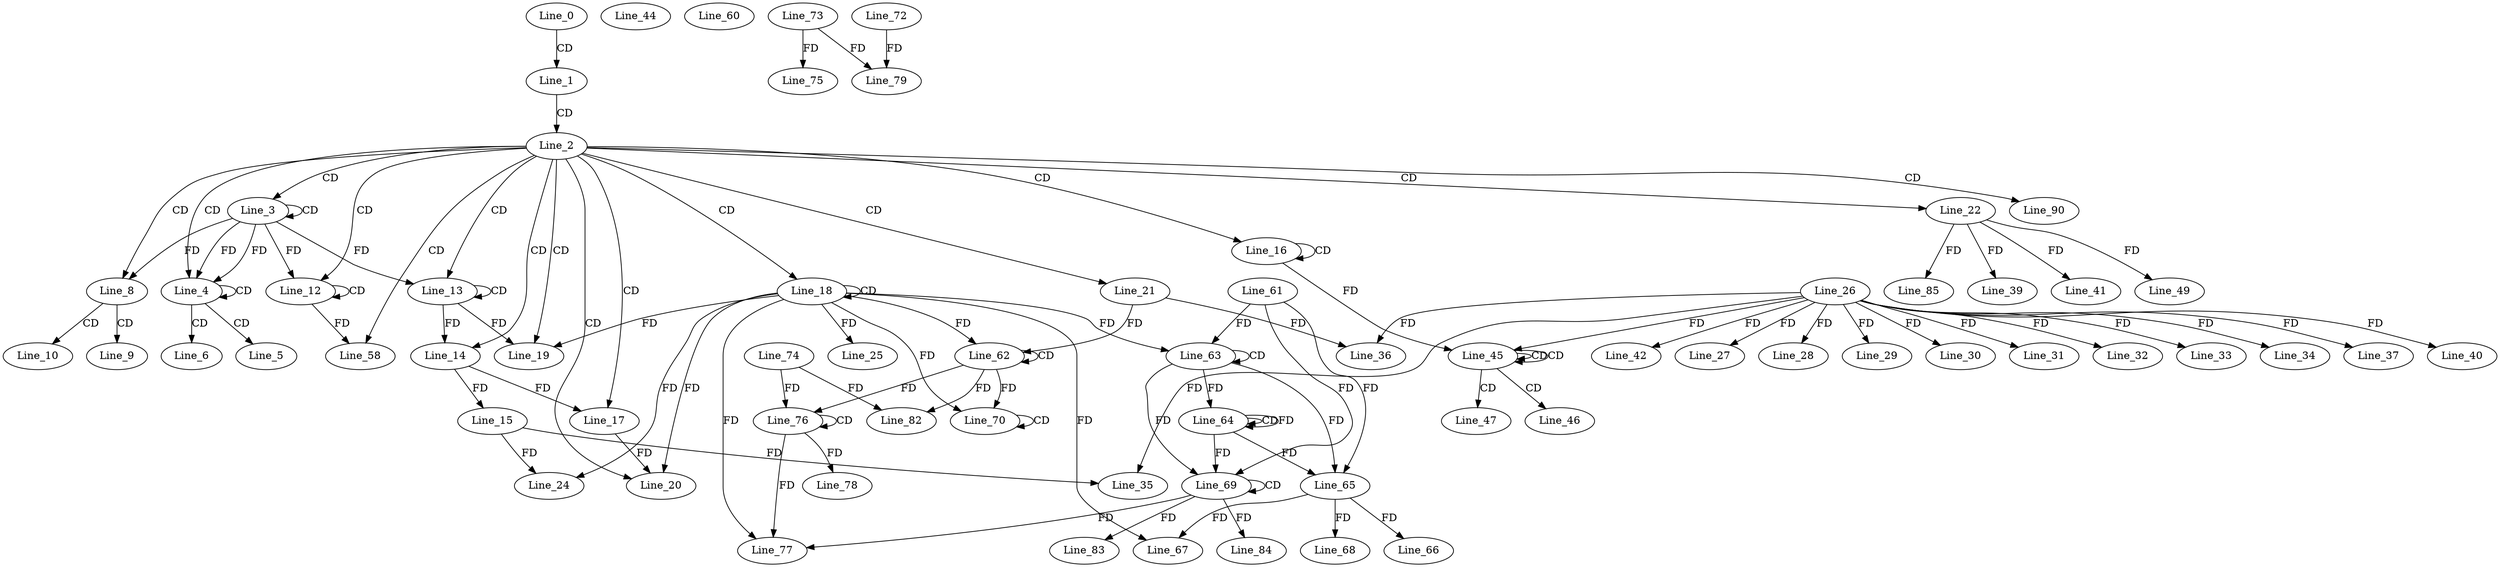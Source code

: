 digraph G {
  Line_0;
  Line_1;
  Line_2;
  Line_3;
  Line_3;
  Line_4;
  Line_4;
  Line_5;
  Line_6;
  Line_8;
  Line_8;
  Line_9;
  Line_10;
  Line_12;
  Line_12;
  Line_12;
  Line_13;
  Line_13;
  Line_13;
  Line_14;
  Line_14;
  Line_15;
  Line_16;
  Line_16;
  Line_17;
  Line_17;
  Line_18;
  Line_18;
  Line_19;
  Line_19;
  Line_20;
  Line_21;
  Line_22;
  Line_15;
  Line_24;
  Line_25;
  Line_26;
  Line_27;
  Line_28;
  Line_29;
  Line_30;
  Line_31;
  Line_32;
  Line_33;
  Line_34;
  Line_35;
  Line_36;
  Line_37;
  Line_39;
  Line_40;
  Line_41;
  Line_41;
  Line_42;
  Line_44;
  Line_45;
  Line_45;
  Line_45;
  Line_46;
  Line_47;
  Line_49;
  Line_49;
  Line_58;
  Line_60;
  Line_62;
  Line_62;
  Line_63;
  Line_63;
  Line_61;
  Line_64;
  Line_64;
  Line_64;
  Line_65;
  Line_65;
  Line_66;
  Line_67;
  Line_67;
  Line_68;
  Line_69;
  Line_69;
  Line_70;
  Line_70;
  Line_70;
  Line_73;
  Line_75;
  Line_76;
  Line_76;
  Line_74;
  Line_76;
  Line_77;
  Line_78;
  Line_72;
  Line_79;
  Line_79;
  Line_79;
  Line_82;
  Line_82;
  Line_83;
  Line_84;
  Line_85;
  Line_85;
  Line_90;
  Line_0 -> Line_1 [ label="CD" ];
  Line_1 -> Line_2 [ label="CD" ];
  Line_2 -> Line_3 [ label="CD" ];
  Line_3 -> Line_3 [ label="CD" ];
  Line_2 -> Line_4 [ label="CD" ];
  Line_3 -> Line_4 [ label="FD" ];
  Line_4 -> Line_4 [ label="CD" ];
  Line_3 -> Line_4 [ label="FD" ];
  Line_4 -> Line_5 [ label="CD" ];
  Line_4 -> Line_6 [ label="CD" ];
  Line_2 -> Line_8 [ label="CD" ];
  Line_3 -> Line_8 [ label="FD" ];
  Line_8 -> Line_9 [ label="CD" ];
  Line_8 -> Line_10 [ label="CD" ];
  Line_2 -> Line_12 [ label="CD" ];
  Line_12 -> Line_12 [ label="CD" ];
  Line_3 -> Line_12 [ label="FD" ];
  Line_2 -> Line_13 [ label="CD" ];
  Line_13 -> Line_13 [ label="CD" ];
  Line_3 -> Line_13 [ label="FD" ];
  Line_2 -> Line_14 [ label="CD" ];
  Line_13 -> Line_14 [ label="FD" ];
  Line_14 -> Line_15 [ label="FD" ];
  Line_2 -> Line_16 [ label="CD" ];
  Line_16 -> Line_16 [ label="CD" ];
  Line_2 -> Line_17 [ label="CD" ];
  Line_14 -> Line_17 [ label="FD" ];
  Line_2 -> Line_18 [ label="CD" ];
  Line_18 -> Line_18 [ label="CD" ];
  Line_2 -> Line_19 [ label="CD" ];
  Line_18 -> Line_19 [ label="FD" ];
  Line_13 -> Line_19 [ label="FD" ];
  Line_2 -> Line_20 [ label="CD" ];
  Line_18 -> Line_20 [ label="FD" ];
  Line_17 -> Line_20 [ label="FD" ];
  Line_2 -> Line_21 [ label="CD" ];
  Line_2 -> Line_22 [ label="CD" ];
  Line_15 -> Line_24 [ label="FD" ];
  Line_18 -> Line_24 [ label="FD" ];
  Line_18 -> Line_25 [ label="FD" ];
  Line_26 -> Line_27 [ label="FD" ];
  Line_26 -> Line_28 [ label="FD" ];
  Line_26 -> Line_29 [ label="FD" ];
  Line_26 -> Line_30 [ label="FD" ];
  Line_26 -> Line_31 [ label="FD" ];
  Line_26 -> Line_32 [ label="FD" ];
  Line_26 -> Line_33 [ label="FD" ];
  Line_26 -> Line_34 [ label="FD" ];
  Line_26 -> Line_35 [ label="FD" ];
  Line_15 -> Line_35 [ label="FD" ];
  Line_26 -> Line_36 [ label="FD" ];
  Line_21 -> Line_36 [ label="FD" ];
  Line_26 -> Line_37 [ label="FD" ];
  Line_22 -> Line_39 [ label="FD" ];
  Line_26 -> Line_40 [ label="FD" ];
  Line_22 -> Line_41 [ label="FD" ];
  Line_26 -> Line_42 [ label="FD" ];
  Line_45 -> Line_45 [ label="CD" ];
  Line_45 -> Line_45 [ label="CD" ];
  Line_26 -> Line_45 [ label="FD" ];
  Line_16 -> Line_45 [ label="FD" ];
  Line_45 -> Line_46 [ label="CD" ];
  Line_45 -> Line_47 [ label="CD" ];
  Line_22 -> Line_49 [ label="FD" ];
  Line_2 -> Line_58 [ label="CD" ];
  Line_12 -> Line_58 [ label="FD" ];
  Line_62 -> Line_62 [ label="CD" ];
  Line_21 -> Line_62 [ label="FD" ];
  Line_18 -> Line_62 [ label="FD" ];
  Line_63 -> Line_63 [ label="CD" ];
  Line_61 -> Line_63 [ label="FD" ];
  Line_18 -> Line_63 [ label="FD" ];
  Line_64 -> Line_64 [ label="CD" ];
  Line_63 -> Line_64 [ label="FD" ];
  Line_64 -> Line_64 [ label="FD" ];
  Line_63 -> Line_65 [ label="FD" ];
  Line_64 -> Line_65 [ label="FD" ];
  Line_61 -> Line_65 [ label="FD" ];
  Line_65 -> Line_66 [ label="FD" ];
  Line_65 -> Line_67 [ label="FD" ];
  Line_18 -> Line_67 [ label="FD" ];
  Line_65 -> Line_68 [ label="FD" ];
  Line_69 -> Line_69 [ label="CD" ];
  Line_63 -> Line_69 [ label="FD" ];
  Line_64 -> Line_69 [ label="FD" ];
  Line_61 -> Line_69 [ label="FD" ];
  Line_70 -> Line_70 [ label="CD" ];
  Line_62 -> Line_70 [ label="FD" ];
  Line_18 -> Line_70 [ label="FD" ];
  Line_73 -> Line_75 [ label="FD" ];
  Line_76 -> Line_76 [ label="CD" ];
  Line_62 -> Line_76 [ label="FD" ];
  Line_74 -> Line_76 [ label="FD" ];
  Line_76 -> Line_77 [ label="FD" ];
  Line_69 -> Line_77 [ label="FD" ];
  Line_18 -> Line_77 [ label="FD" ];
  Line_76 -> Line_78 [ label="FD" ];
  Line_72 -> Line_79 [ label="FD" ];
  Line_73 -> Line_79 [ label="FD" ];
  Line_62 -> Line_82 [ label="FD" ];
  Line_74 -> Line_82 [ label="FD" ];
  Line_69 -> Line_83 [ label="FD" ];
  Line_69 -> Line_84 [ label="FD" ];
  Line_22 -> Line_85 [ label="FD" ];
  Line_2 -> Line_90 [ label="CD" ];
}
